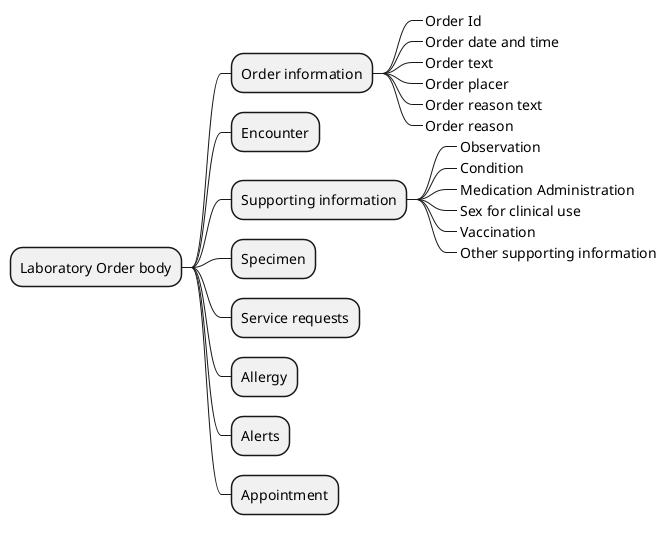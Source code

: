 @startmindmap
* Laboratory Order body
** Order information
***_ Order Id
***_ Order date and time
***_ Order text
***_ Order placer
***_ Order reason text
***_ Order reason
** Encounter
** Supporting information
***_ Observation
***_ Condition
***_ Medication Administration
***_ Sex for clinical use
***_ Vaccination
***_ Other supporting information
** Specimen
** Service requests
** Allergy
** Alerts
** Appointment
@endmindmap
